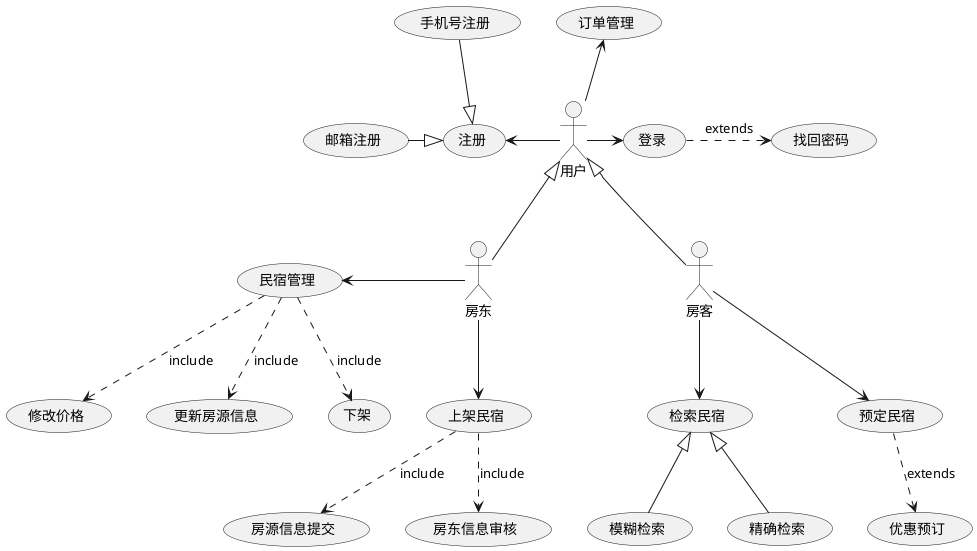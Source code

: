 @startuml 用例图

actor 房客
actor 房东
actor 用户

用户 <|-- 房客
用户 <|-- 房东

(检索民宿) <|-- (精确检索)
(检索民宿) <|-- (模糊检索)

(注册) <|-left- (邮箱注册)
(注册) <|-up- (手机号注册)

:用户: -left-> (注册)
:用户: -right-> (登录)
:用户: -up-> (订单管理)

:房客: --> (预定民宿)
:房客: --> (检索民宿)

:房东: --> (上架民宿)
:房东: -left-> (民宿管理)

(预定民宿) ..> (优惠预订) : extends
(登录) .> (找回密码) : extends

(上架民宿) ..> (房东信息审核) : include
(上架民宿) ..> (房源信息提交) : include

(民宿管理) ..> (修改价格) : include
(民宿管理) ..> (更新房源信息) : include
(民宿管理) ..> (下架) : include


@enduml